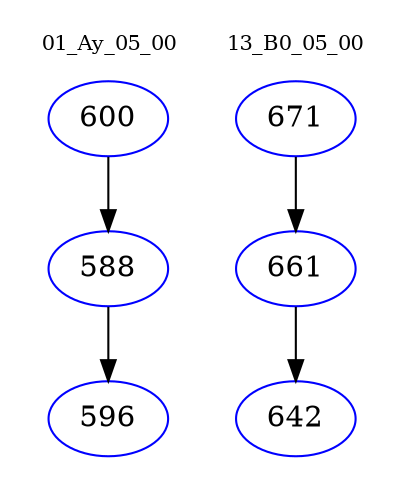 digraph{
subgraph cluster_0 {
color = white
label = "01_Ay_05_00";
fontsize=10;
T0_600 [label="600", color="blue"]
T0_600 -> T0_588 [color="black"]
T0_588 [label="588", color="blue"]
T0_588 -> T0_596 [color="black"]
T0_596 [label="596", color="blue"]
}
subgraph cluster_1 {
color = white
label = "13_B0_05_00";
fontsize=10;
T1_671 [label="671", color="blue"]
T1_671 -> T1_661 [color="black"]
T1_661 [label="661", color="blue"]
T1_661 -> T1_642 [color="black"]
T1_642 [label="642", color="blue"]
}
}
